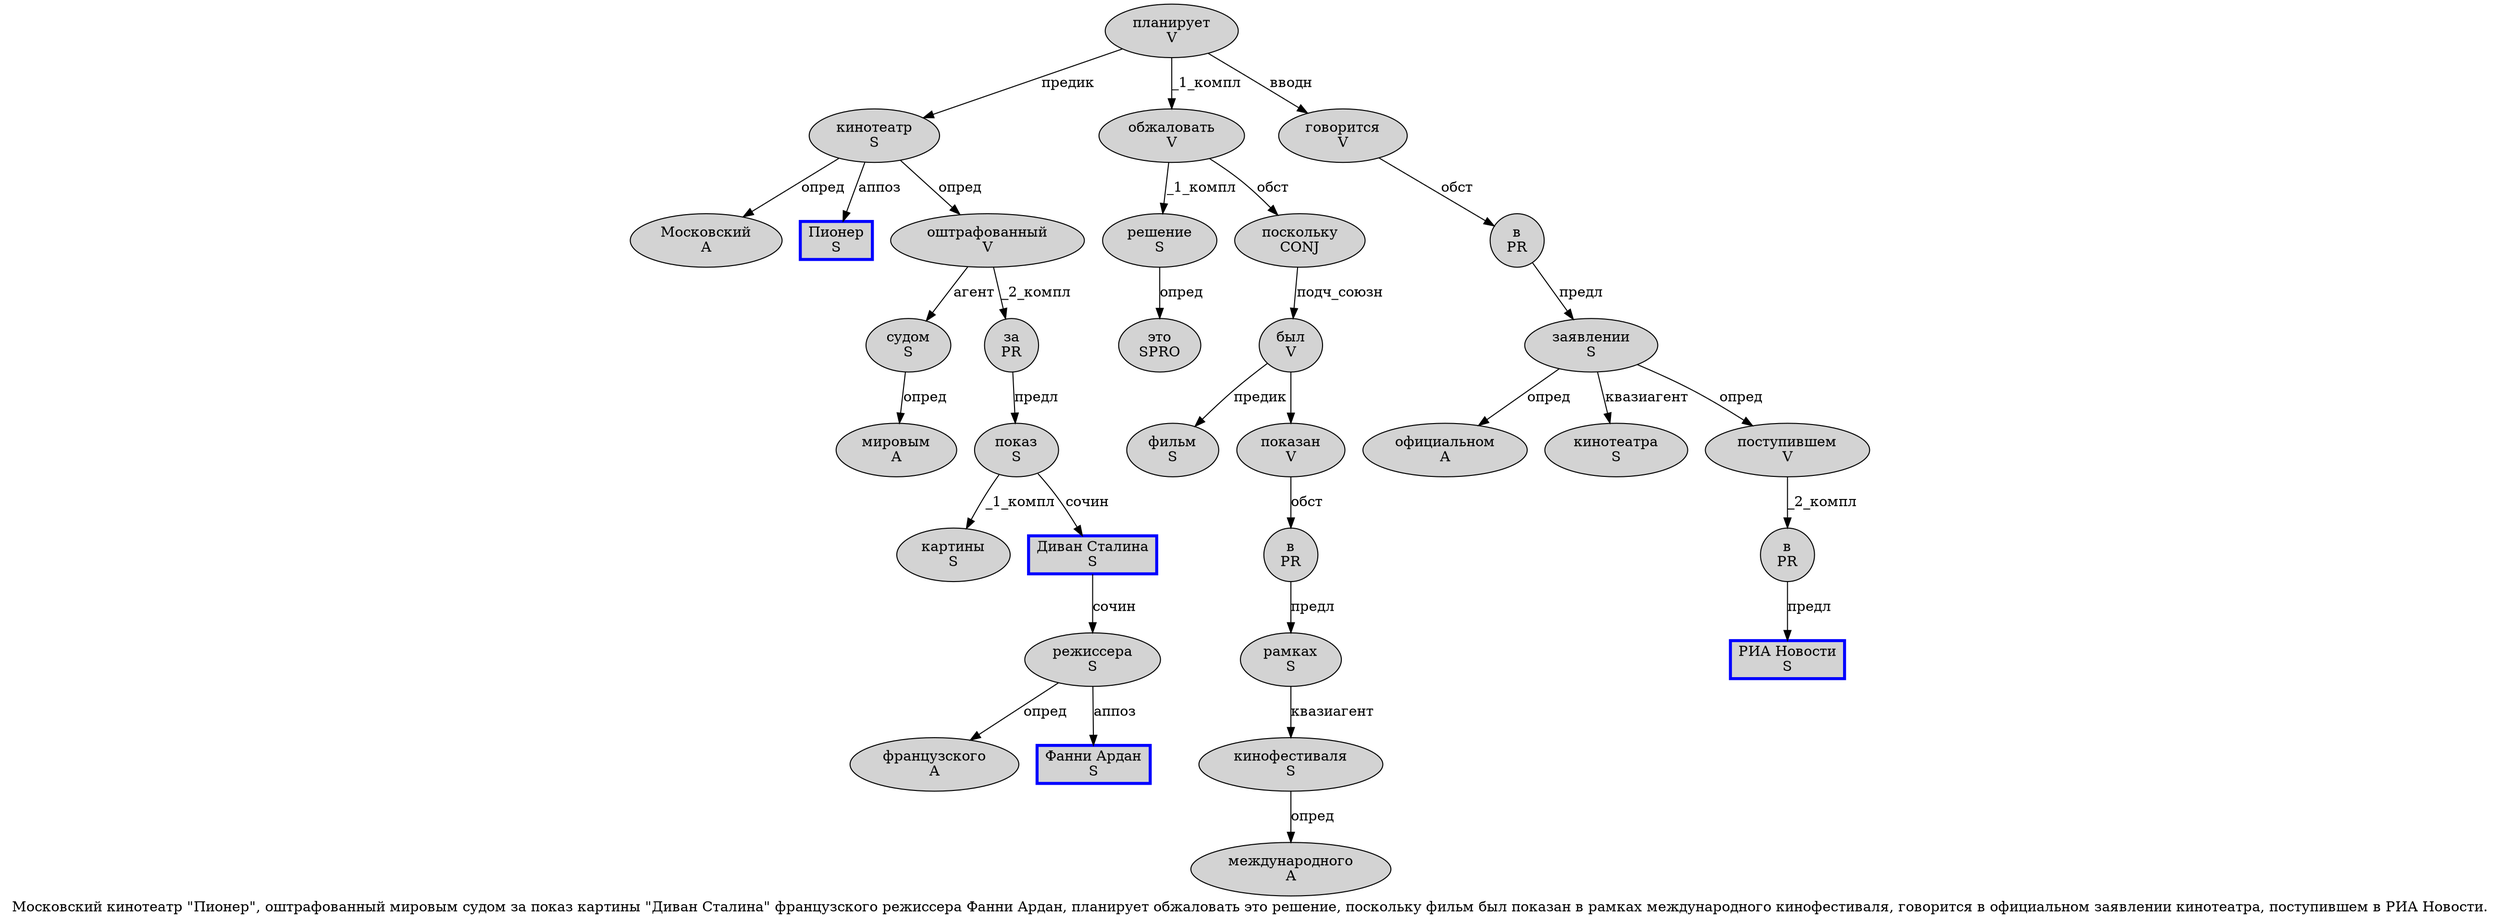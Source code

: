 digraph SENTENCE_874 {
	graph [label="Московский кинотеатр \"Пионер\", оштрафованный мировым судом за показ картины \"Диван Сталина\" французского режиссера Фанни Ардан, планирует обжаловать это решение, поскольку фильм был показан в рамках международного кинофестиваля, говорится в официальном заявлении кинотеатра, поступившем в РИА Новости."]
	node [style=filled]
		0 [label="Московский
A" color="" fillcolor=lightgray penwidth=1 shape=ellipse]
		1 [label="кинотеатр
S" color="" fillcolor=lightgray penwidth=1 shape=ellipse]
		3 [label="Пионер
S" color=blue fillcolor=lightgray penwidth=3 shape=box]
		6 [label="оштрафованный
V" color="" fillcolor=lightgray penwidth=1 shape=ellipse]
		7 [label="мировым
A" color="" fillcolor=lightgray penwidth=1 shape=ellipse]
		8 [label="судом
S" color="" fillcolor=lightgray penwidth=1 shape=ellipse]
		9 [label="за
PR" color="" fillcolor=lightgray penwidth=1 shape=ellipse]
		10 [label="показ
S" color="" fillcolor=lightgray penwidth=1 shape=ellipse]
		11 [label="картины
S" color="" fillcolor=lightgray penwidth=1 shape=ellipse]
		13 [label="Диван Сталина
S" color=blue fillcolor=lightgray penwidth=3 shape=box]
		15 [label="французского
A" color="" fillcolor=lightgray penwidth=1 shape=ellipse]
		16 [label="режиссера
S" color="" fillcolor=lightgray penwidth=1 shape=ellipse]
		17 [label="Фанни Ардан
S" color=blue fillcolor=lightgray penwidth=3 shape=box]
		19 [label="планирует
V" color="" fillcolor=lightgray penwidth=1 shape=ellipse]
		20 [label="обжаловать
V" color="" fillcolor=lightgray penwidth=1 shape=ellipse]
		21 [label="это
SPRO" color="" fillcolor=lightgray penwidth=1 shape=ellipse]
		22 [label="решение
S" color="" fillcolor=lightgray penwidth=1 shape=ellipse]
		24 [label="поскольку
CONJ" color="" fillcolor=lightgray penwidth=1 shape=ellipse]
		25 [label="фильм
S" color="" fillcolor=lightgray penwidth=1 shape=ellipse]
		26 [label="был
V" color="" fillcolor=lightgray penwidth=1 shape=ellipse]
		27 [label="показан
V" color="" fillcolor=lightgray penwidth=1 shape=ellipse]
		28 [label="в
PR" color="" fillcolor=lightgray penwidth=1 shape=ellipse]
		29 [label="рамках
S" color="" fillcolor=lightgray penwidth=1 shape=ellipse]
		30 [label="международного
A" color="" fillcolor=lightgray penwidth=1 shape=ellipse]
		31 [label="кинофестиваля
S" color="" fillcolor=lightgray penwidth=1 shape=ellipse]
		33 [label="говорится
V" color="" fillcolor=lightgray penwidth=1 shape=ellipse]
		34 [label="в
PR" color="" fillcolor=lightgray penwidth=1 shape=ellipse]
		35 [label="официальном
A" color="" fillcolor=lightgray penwidth=1 shape=ellipse]
		36 [label="заявлении
S" color="" fillcolor=lightgray penwidth=1 shape=ellipse]
		37 [label="кинотеатра
S" color="" fillcolor=lightgray penwidth=1 shape=ellipse]
		39 [label="поступившем
V" color="" fillcolor=lightgray penwidth=1 shape=ellipse]
		40 [label="в
PR" color="" fillcolor=lightgray penwidth=1 shape=ellipse]
		41 [label="РИА Новости
S" color=blue fillcolor=lightgray penwidth=3 shape=box]
			36 -> 35 [label="опред"]
			36 -> 37 [label="квазиагент"]
			36 -> 39 [label="опред"]
			13 -> 16 [label="сочин"]
			1 -> 0 [label="опред"]
			1 -> 3 [label="аппоз"]
			1 -> 6 [label="опред"]
			24 -> 26 [label="подч_союзн"]
			39 -> 40 [label="_2_компл"]
			28 -> 29 [label="предл"]
			16 -> 15 [label="опред"]
			16 -> 17 [label="аппоз"]
			22 -> 21 [label="опред"]
			20 -> 22 [label="_1_компл"]
			20 -> 24 [label="обст"]
			40 -> 41 [label="предл"]
			8 -> 7 [label="опред"]
			6 -> 8 [label="агент"]
			6 -> 9 [label="_2_компл"]
			33 -> 34 [label="обст"]
			27 -> 28 [label="обст"]
			29 -> 31 [label="квазиагент"]
			10 -> 11 [label="_1_компл"]
			10 -> 13 [label="сочин"]
			26 -> 25 [label="предик"]
			26 -> 27
			19 -> 1 [label="предик"]
			19 -> 20 [label="_1_компл"]
			19 -> 33 [label="вводн"]
			31 -> 30 [label="опред"]
			9 -> 10 [label="предл"]
			34 -> 36 [label="предл"]
}